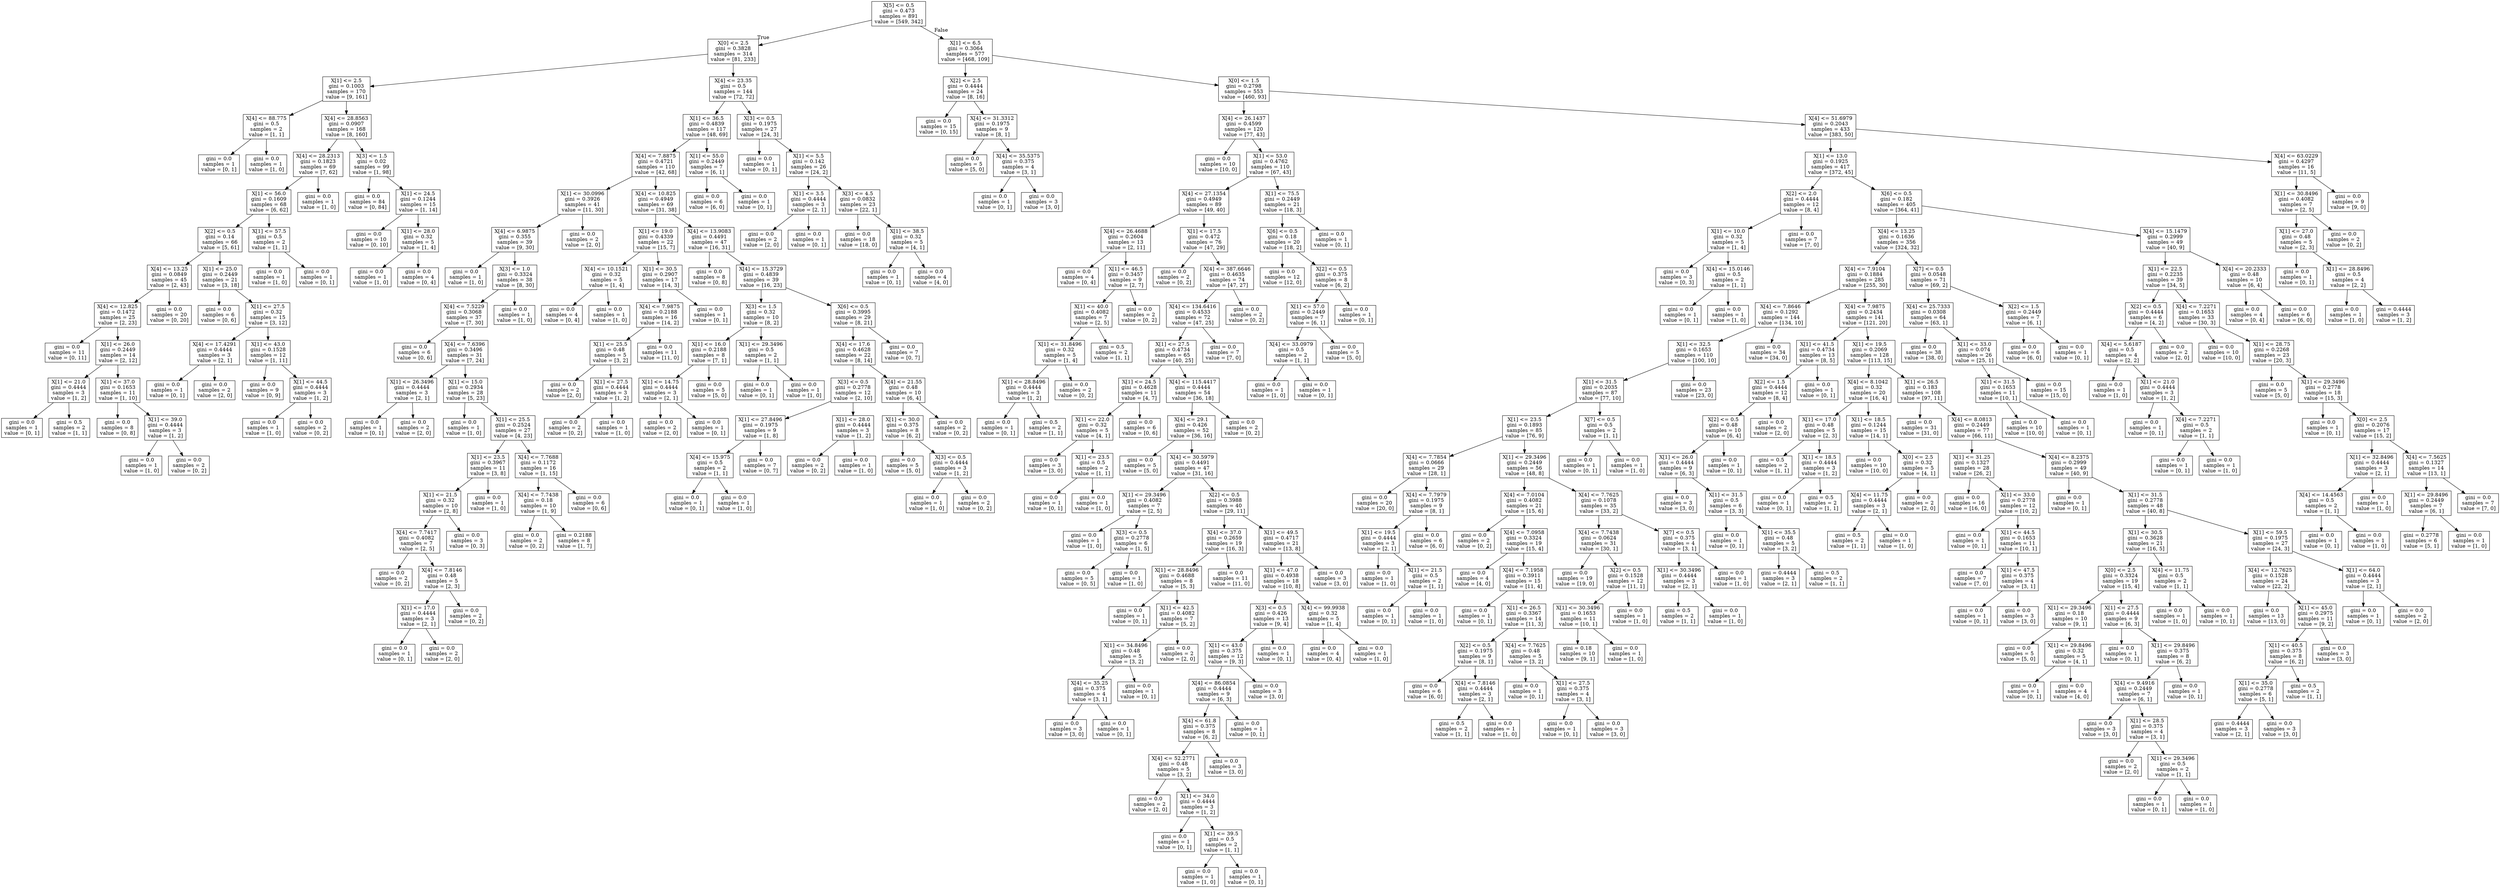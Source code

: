 digraph Tree {
node [shape=box] ;
0 [label="X[5] <= 0.5\ngini = 0.473\nsamples = 891\nvalue = [549, 342]"] ;
1 [label="X[0] <= 2.5\ngini = 0.3828\nsamples = 314\nvalue = [81, 233]"] ;
0 -> 1 [labeldistance=2.5, labelangle=45, headlabel="True"] ;
2 [label="X[1] <= 2.5\ngini = 0.1003\nsamples = 170\nvalue = [9, 161]"] ;
1 -> 2 ;
3 [label="X[4] <= 88.775\ngini = 0.5\nsamples = 2\nvalue = [1, 1]"] ;
2 -> 3 ;
4 [label="gini = 0.0\nsamples = 1\nvalue = [0, 1]"] ;
3 -> 4 ;
5 [label="gini = 0.0\nsamples = 1\nvalue = [1, 0]"] ;
3 -> 5 ;
6 [label="X[4] <= 28.8563\ngini = 0.0907\nsamples = 168\nvalue = [8, 160]"] ;
2 -> 6 ;
7 [label="X[4] <= 28.2313\ngini = 0.1823\nsamples = 69\nvalue = [7, 62]"] ;
6 -> 7 ;
8 [label="X[1] <= 56.0\ngini = 0.1609\nsamples = 68\nvalue = [6, 62]"] ;
7 -> 8 ;
9 [label="X[2] <= 0.5\ngini = 0.14\nsamples = 66\nvalue = [5, 61]"] ;
8 -> 9 ;
10 [label="X[4] <= 13.25\ngini = 0.0849\nsamples = 45\nvalue = [2, 43]"] ;
9 -> 10 ;
11 [label="X[4] <= 12.825\ngini = 0.1472\nsamples = 25\nvalue = [2, 23]"] ;
10 -> 11 ;
12 [label="gini = 0.0\nsamples = 11\nvalue = [0, 11]"] ;
11 -> 12 ;
13 [label="X[1] <= 26.0\ngini = 0.2449\nsamples = 14\nvalue = [2, 12]"] ;
11 -> 13 ;
14 [label="X[1] <= 21.0\ngini = 0.4444\nsamples = 3\nvalue = [1, 2]"] ;
13 -> 14 ;
15 [label="gini = 0.0\nsamples = 1\nvalue = [0, 1]"] ;
14 -> 15 ;
16 [label="gini = 0.5\nsamples = 2\nvalue = [1, 1]"] ;
14 -> 16 ;
17 [label="X[1] <= 37.0\ngini = 0.1653\nsamples = 11\nvalue = [1, 10]"] ;
13 -> 17 ;
18 [label="gini = 0.0\nsamples = 8\nvalue = [0, 8]"] ;
17 -> 18 ;
19 [label="X[1] <= 39.0\ngini = 0.4444\nsamples = 3\nvalue = [1, 2]"] ;
17 -> 19 ;
20 [label="gini = 0.0\nsamples = 1\nvalue = [1, 0]"] ;
19 -> 20 ;
21 [label="gini = 0.0\nsamples = 2\nvalue = [0, 2]"] ;
19 -> 21 ;
22 [label="gini = 0.0\nsamples = 20\nvalue = [0, 20]"] ;
10 -> 22 ;
23 [label="X[1] <= 25.0\ngini = 0.2449\nsamples = 21\nvalue = [3, 18]"] ;
9 -> 23 ;
24 [label="gini = 0.0\nsamples = 6\nvalue = [0, 6]"] ;
23 -> 24 ;
25 [label="X[1] <= 27.5\ngini = 0.32\nsamples = 15\nvalue = [3, 12]"] ;
23 -> 25 ;
26 [label="X[4] <= 17.4291\ngini = 0.4444\nsamples = 3\nvalue = [2, 1]"] ;
25 -> 26 ;
27 [label="gini = 0.0\nsamples = 1\nvalue = [0, 1]"] ;
26 -> 27 ;
28 [label="gini = 0.0\nsamples = 2\nvalue = [2, 0]"] ;
26 -> 28 ;
29 [label="X[1] <= 43.0\ngini = 0.1528\nsamples = 12\nvalue = [1, 11]"] ;
25 -> 29 ;
30 [label="gini = 0.0\nsamples = 9\nvalue = [0, 9]"] ;
29 -> 30 ;
31 [label="X[1] <= 44.5\ngini = 0.4444\nsamples = 3\nvalue = [1, 2]"] ;
29 -> 31 ;
32 [label="gini = 0.0\nsamples = 1\nvalue = [1, 0]"] ;
31 -> 32 ;
33 [label="gini = 0.0\nsamples = 2\nvalue = [0, 2]"] ;
31 -> 33 ;
34 [label="X[1] <= 57.5\ngini = 0.5\nsamples = 2\nvalue = [1, 1]"] ;
8 -> 34 ;
35 [label="gini = 0.0\nsamples = 1\nvalue = [1, 0]"] ;
34 -> 35 ;
36 [label="gini = 0.0\nsamples = 1\nvalue = [0, 1]"] ;
34 -> 36 ;
37 [label="gini = 0.0\nsamples = 1\nvalue = [1, 0]"] ;
7 -> 37 ;
38 [label="X[3] <= 1.5\ngini = 0.02\nsamples = 99\nvalue = [1, 98]"] ;
6 -> 38 ;
39 [label="gini = 0.0\nsamples = 84\nvalue = [0, 84]"] ;
38 -> 39 ;
40 [label="X[1] <= 24.5\ngini = 0.1244\nsamples = 15\nvalue = [1, 14]"] ;
38 -> 40 ;
41 [label="gini = 0.0\nsamples = 10\nvalue = [0, 10]"] ;
40 -> 41 ;
42 [label="X[1] <= 28.0\ngini = 0.32\nsamples = 5\nvalue = [1, 4]"] ;
40 -> 42 ;
43 [label="gini = 0.0\nsamples = 1\nvalue = [1, 0]"] ;
42 -> 43 ;
44 [label="gini = 0.0\nsamples = 4\nvalue = [0, 4]"] ;
42 -> 44 ;
45 [label="X[4] <= 23.35\ngini = 0.5\nsamples = 144\nvalue = [72, 72]"] ;
1 -> 45 ;
46 [label="X[1] <= 36.5\ngini = 0.4839\nsamples = 117\nvalue = [48, 69]"] ;
45 -> 46 ;
47 [label="X[4] <= 7.8875\ngini = 0.4721\nsamples = 110\nvalue = [42, 68]"] ;
46 -> 47 ;
48 [label="X[1] <= 30.0996\ngini = 0.3926\nsamples = 41\nvalue = [11, 30]"] ;
47 -> 48 ;
49 [label="X[4] <= 6.9875\ngini = 0.355\nsamples = 39\nvalue = [9, 30]"] ;
48 -> 49 ;
50 [label="gini = 0.0\nsamples = 1\nvalue = [1, 0]"] ;
49 -> 50 ;
51 [label="X[3] <= 1.0\ngini = 0.3324\nsamples = 38\nvalue = [8, 30]"] ;
49 -> 51 ;
52 [label="X[4] <= 7.5229\ngini = 0.3068\nsamples = 37\nvalue = [7, 30]"] ;
51 -> 52 ;
53 [label="gini = 0.0\nsamples = 6\nvalue = [0, 6]"] ;
52 -> 53 ;
54 [label="X[4] <= 7.6396\ngini = 0.3496\nsamples = 31\nvalue = [7, 24]"] ;
52 -> 54 ;
55 [label="X[1] <= 26.3496\ngini = 0.4444\nsamples = 3\nvalue = [2, 1]"] ;
54 -> 55 ;
56 [label="gini = 0.0\nsamples = 1\nvalue = [0, 1]"] ;
55 -> 56 ;
57 [label="gini = 0.0\nsamples = 2\nvalue = [2, 0]"] ;
55 -> 57 ;
58 [label="X[1] <= 15.0\ngini = 0.2934\nsamples = 28\nvalue = [5, 23]"] ;
54 -> 58 ;
59 [label="gini = 0.0\nsamples = 1\nvalue = [1, 0]"] ;
58 -> 59 ;
60 [label="X[1] <= 25.5\ngini = 0.2524\nsamples = 27\nvalue = [4, 23]"] ;
58 -> 60 ;
61 [label="X[1] <= 23.5\ngini = 0.3967\nsamples = 11\nvalue = [3, 8]"] ;
60 -> 61 ;
62 [label="X[1] <= 21.5\ngini = 0.32\nsamples = 10\nvalue = [2, 8]"] ;
61 -> 62 ;
63 [label="X[4] <= 7.7417\ngini = 0.4082\nsamples = 7\nvalue = [2, 5]"] ;
62 -> 63 ;
64 [label="gini = 0.0\nsamples = 2\nvalue = [0, 2]"] ;
63 -> 64 ;
65 [label="X[4] <= 7.8146\ngini = 0.48\nsamples = 5\nvalue = [2, 3]"] ;
63 -> 65 ;
66 [label="X[1] <= 17.0\ngini = 0.4444\nsamples = 3\nvalue = [2, 1]"] ;
65 -> 66 ;
67 [label="gini = 0.0\nsamples = 1\nvalue = [0, 1]"] ;
66 -> 67 ;
68 [label="gini = 0.0\nsamples = 2\nvalue = [2, 0]"] ;
66 -> 68 ;
69 [label="gini = 0.0\nsamples = 2\nvalue = [0, 2]"] ;
65 -> 69 ;
70 [label="gini = 0.0\nsamples = 3\nvalue = [0, 3]"] ;
62 -> 70 ;
71 [label="gini = 0.0\nsamples = 1\nvalue = [1, 0]"] ;
61 -> 71 ;
72 [label="X[4] <= 7.7688\ngini = 0.1172\nsamples = 16\nvalue = [1, 15]"] ;
60 -> 72 ;
73 [label="X[4] <= 7.7438\ngini = 0.18\nsamples = 10\nvalue = [1, 9]"] ;
72 -> 73 ;
74 [label="gini = 0.0\nsamples = 2\nvalue = [0, 2]"] ;
73 -> 74 ;
75 [label="gini = 0.2188\nsamples = 8\nvalue = [1, 7]"] ;
73 -> 75 ;
76 [label="gini = 0.0\nsamples = 6\nvalue = [0, 6]"] ;
72 -> 76 ;
77 [label="gini = 0.0\nsamples = 1\nvalue = [1, 0]"] ;
51 -> 77 ;
78 [label="gini = 0.0\nsamples = 2\nvalue = [2, 0]"] ;
48 -> 78 ;
79 [label="X[4] <= 10.825\ngini = 0.4949\nsamples = 69\nvalue = [31, 38]"] ;
47 -> 79 ;
80 [label="X[1] <= 19.0\ngini = 0.4339\nsamples = 22\nvalue = [15, 7]"] ;
79 -> 80 ;
81 [label="X[4] <= 10.1521\ngini = 0.32\nsamples = 5\nvalue = [1, 4]"] ;
80 -> 81 ;
82 [label="gini = 0.0\nsamples = 4\nvalue = [0, 4]"] ;
81 -> 82 ;
83 [label="gini = 0.0\nsamples = 1\nvalue = [1, 0]"] ;
81 -> 83 ;
84 [label="X[1] <= 30.5\ngini = 0.2907\nsamples = 17\nvalue = [14, 3]"] ;
80 -> 84 ;
85 [label="X[4] <= 7.9875\ngini = 0.2188\nsamples = 16\nvalue = [14, 2]"] ;
84 -> 85 ;
86 [label="X[1] <= 25.5\ngini = 0.48\nsamples = 5\nvalue = [3, 2]"] ;
85 -> 86 ;
87 [label="gini = 0.0\nsamples = 2\nvalue = [2, 0]"] ;
86 -> 87 ;
88 [label="X[1] <= 27.5\ngini = 0.4444\nsamples = 3\nvalue = [1, 2]"] ;
86 -> 88 ;
89 [label="gini = 0.0\nsamples = 2\nvalue = [0, 2]"] ;
88 -> 89 ;
90 [label="gini = 0.0\nsamples = 1\nvalue = [1, 0]"] ;
88 -> 90 ;
91 [label="gini = 0.0\nsamples = 11\nvalue = [11, 0]"] ;
85 -> 91 ;
92 [label="gini = 0.0\nsamples = 1\nvalue = [0, 1]"] ;
84 -> 92 ;
93 [label="X[4] <= 13.9083\ngini = 0.4491\nsamples = 47\nvalue = [16, 31]"] ;
79 -> 93 ;
94 [label="gini = 0.0\nsamples = 8\nvalue = [0, 8]"] ;
93 -> 94 ;
95 [label="X[4] <= 15.3729\ngini = 0.4839\nsamples = 39\nvalue = [16, 23]"] ;
93 -> 95 ;
96 [label="X[3] <= 1.5\ngini = 0.32\nsamples = 10\nvalue = [8, 2]"] ;
95 -> 96 ;
97 [label="X[1] <= 16.0\ngini = 0.2188\nsamples = 8\nvalue = [7, 1]"] ;
96 -> 97 ;
98 [label="X[1] <= 14.75\ngini = 0.4444\nsamples = 3\nvalue = [2, 1]"] ;
97 -> 98 ;
99 [label="gini = 0.0\nsamples = 2\nvalue = [2, 0]"] ;
98 -> 99 ;
100 [label="gini = 0.0\nsamples = 1\nvalue = [0, 1]"] ;
98 -> 100 ;
101 [label="gini = 0.0\nsamples = 5\nvalue = [5, 0]"] ;
97 -> 101 ;
102 [label="X[1] <= 29.3496\ngini = 0.5\nsamples = 2\nvalue = [1, 1]"] ;
96 -> 102 ;
103 [label="gini = 0.0\nsamples = 1\nvalue = [0, 1]"] ;
102 -> 103 ;
104 [label="gini = 0.0\nsamples = 1\nvalue = [1, 0]"] ;
102 -> 104 ;
105 [label="X[6] <= 0.5\ngini = 0.3995\nsamples = 29\nvalue = [8, 21]"] ;
95 -> 105 ;
106 [label="X[4] <= 17.6\ngini = 0.4628\nsamples = 22\nvalue = [8, 14]"] ;
105 -> 106 ;
107 [label="X[3] <= 0.5\ngini = 0.2778\nsamples = 12\nvalue = [2, 10]"] ;
106 -> 107 ;
108 [label="X[1] <= 27.8496\ngini = 0.1975\nsamples = 9\nvalue = [1, 8]"] ;
107 -> 108 ;
109 [label="X[4] <= 15.975\ngini = 0.5\nsamples = 2\nvalue = [1, 1]"] ;
108 -> 109 ;
110 [label="gini = 0.0\nsamples = 1\nvalue = [0, 1]"] ;
109 -> 110 ;
111 [label="gini = 0.0\nsamples = 1\nvalue = [1, 0]"] ;
109 -> 111 ;
112 [label="gini = 0.0\nsamples = 7\nvalue = [0, 7]"] ;
108 -> 112 ;
113 [label="X[1] <= 28.0\ngini = 0.4444\nsamples = 3\nvalue = [1, 2]"] ;
107 -> 113 ;
114 [label="gini = 0.0\nsamples = 2\nvalue = [0, 2]"] ;
113 -> 114 ;
115 [label="gini = 0.0\nsamples = 1\nvalue = [1, 0]"] ;
113 -> 115 ;
116 [label="X[4] <= 21.55\ngini = 0.48\nsamples = 10\nvalue = [6, 4]"] ;
106 -> 116 ;
117 [label="X[1] <= 30.0\ngini = 0.375\nsamples = 8\nvalue = [6, 2]"] ;
116 -> 117 ;
118 [label="gini = 0.0\nsamples = 5\nvalue = [5, 0]"] ;
117 -> 118 ;
119 [label="X[3] <= 0.5\ngini = 0.4444\nsamples = 3\nvalue = [1, 2]"] ;
117 -> 119 ;
120 [label="gini = 0.0\nsamples = 1\nvalue = [1, 0]"] ;
119 -> 120 ;
121 [label="gini = 0.0\nsamples = 2\nvalue = [0, 2]"] ;
119 -> 121 ;
122 [label="gini = 0.0\nsamples = 2\nvalue = [0, 2]"] ;
116 -> 122 ;
123 [label="gini = 0.0\nsamples = 7\nvalue = [0, 7]"] ;
105 -> 123 ;
124 [label="X[1] <= 55.0\ngini = 0.2449\nsamples = 7\nvalue = [6, 1]"] ;
46 -> 124 ;
125 [label="gini = 0.0\nsamples = 6\nvalue = [6, 0]"] ;
124 -> 125 ;
126 [label="gini = 0.0\nsamples = 1\nvalue = [0, 1]"] ;
124 -> 126 ;
127 [label="X[3] <= 0.5\ngini = 0.1975\nsamples = 27\nvalue = [24, 3]"] ;
45 -> 127 ;
128 [label="gini = 0.0\nsamples = 1\nvalue = [0, 1]"] ;
127 -> 128 ;
129 [label="X[1] <= 5.5\ngini = 0.142\nsamples = 26\nvalue = [24, 2]"] ;
127 -> 129 ;
130 [label="X[1] <= 3.5\ngini = 0.4444\nsamples = 3\nvalue = [2, 1]"] ;
129 -> 130 ;
131 [label="gini = 0.0\nsamples = 2\nvalue = [2, 0]"] ;
130 -> 131 ;
132 [label="gini = 0.0\nsamples = 1\nvalue = [0, 1]"] ;
130 -> 132 ;
133 [label="X[3] <= 4.5\ngini = 0.0832\nsamples = 23\nvalue = [22, 1]"] ;
129 -> 133 ;
134 [label="gini = 0.0\nsamples = 18\nvalue = [18, 0]"] ;
133 -> 134 ;
135 [label="X[1] <= 38.5\ngini = 0.32\nsamples = 5\nvalue = [4, 1]"] ;
133 -> 135 ;
136 [label="gini = 0.0\nsamples = 1\nvalue = [0, 1]"] ;
135 -> 136 ;
137 [label="gini = 0.0\nsamples = 4\nvalue = [4, 0]"] ;
135 -> 137 ;
138 [label="X[1] <= 6.5\ngini = 0.3064\nsamples = 577\nvalue = [468, 109]"] ;
0 -> 138 [labeldistance=2.5, labelangle=-45, headlabel="False"] ;
139 [label="X[2] <= 2.5\ngini = 0.4444\nsamples = 24\nvalue = [8, 16]"] ;
138 -> 139 ;
140 [label="gini = 0.0\nsamples = 15\nvalue = [0, 15]"] ;
139 -> 140 ;
141 [label="X[4] <= 31.3312\ngini = 0.1975\nsamples = 9\nvalue = [8, 1]"] ;
139 -> 141 ;
142 [label="gini = 0.0\nsamples = 5\nvalue = [5, 0]"] ;
141 -> 142 ;
143 [label="X[4] <= 35.5375\ngini = 0.375\nsamples = 4\nvalue = [3, 1]"] ;
141 -> 143 ;
144 [label="gini = 0.0\nsamples = 1\nvalue = [0, 1]"] ;
143 -> 144 ;
145 [label="gini = 0.0\nsamples = 3\nvalue = [3, 0]"] ;
143 -> 145 ;
146 [label="X[0] <= 1.5\ngini = 0.2798\nsamples = 553\nvalue = [460, 93]"] ;
138 -> 146 ;
147 [label="X[4] <= 26.1437\ngini = 0.4599\nsamples = 120\nvalue = [77, 43]"] ;
146 -> 147 ;
148 [label="gini = 0.0\nsamples = 10\nvalue = [10, 0]"] ;
147 -> 148 ;
149 [label="X[1] <= 53.0\ngini = 0.4762\nsamples = 110\nvalue = [67, 43]"] ;
147 -> 149 ;
150 [label="X[4] <= 27.1354\ngini = 0.4949\nsamples = 89\nvalue = [49, 40]"] ;
149 -> 150 ;
151 [label="X[4] <= 26.4688\ngini = 0.2604\nsamples = 13\nvalue = [2, 11]"] ;
150 -> 151 ;
152 [label="gini = 0.0\nsamples = 4\nvalue = [0, 4]"] ;
151 -> 152 ;
153 [label="X[1] <= 46.5\ngini = 0.3457\nsamples = 9\nvalue = [2, 7]"] ;
151 -> 153 ;
154 [label="X[1] <= 40.0\ngini = 0.4082\nsamples = 7\nvalue = [2, 5]"] ;
153 -> 154 ;
155 [label="X[1] <= 31.8496\ngini = 0.32\nsamples = 5\nvalue = [1, 4]"] ;
154 -> 155 ;
156 [label="X[1] <= 28.8496\ngini = 0.4444\nsamples = 3\nvalue = [1, 2]"] ;
155 -> 156 ;
157 [label="gini = 0.0\nsamples = 1\nvalue = [0, 1]"] ;
156 -> 157 ;
158 [label="gini = 0.5\nsamples = 2\nvalue = [1, 1]"] ;
156 -> 158 ;
159 [label="gini = 0.0\nsamples = 2\nvalue = [0, 2]"] ;
155 -> 159 ;
160 [label="gini = 0.5\nsamples = 2\nvalue = [1, 1]"] ;
154 -> 160 ;
161 [label="gini = 0.0\nsamples = 2\nvalue = [0, 2]"] ;
153 -> 161 ;
162 [label="X[1] <= 17.5\ngini = 0.472\nsamples = 76\nvalue = [47, 29]"] ;
150 -> 162 ;
163 [label="gini = 0.0\nsamples = 2\nvalue = [0, 2]"] ;
162 -> 163 ;
164 [label="X[4] <= 387.6646\ngini = 0.4635\nsamples = 74\nvalue = [47, 27]"] ;
162 -> 164 ;
165 [label="X[4] <= 134.6416\ngini = 0.4533\nsamples = 72\nvalue = [47, 25]"] ;
164 -> 165 ;
166 [label="X[1] <= 27.5\ngini = 0.4734\nsamples = 65\nvalue = [40, 25]"] ;
165 -> 166 ;
167 [label="X[1] <= 24.5\ngini = 0.4628\nsamples = 11\nvalue = [4, 7]"] ;
166 -> 167 ;
168 [label="X[1] <= 22.0\ngini = 0.32\nsamples = 5\nvalue = [4, 1]"] ;
167 -> 168 ;
169 [label="gini = 0.0\nsamples = 3\nvalue = [3, 0]"] ;
168 -> 169 ;
170 [label="X[1] <= 23.5\ngini = 0.5\nsamples = 2\nvalue = [1, 1]"] ;
168 -> 170 ;
171 [label="gini = 0.0\nsamples = 1\nvalue = [0, 1]"] ;
170 -> 171 ;
172 [label="gini = 0.0\nsamples = 1\nvalue = [1, 0]"] ;
170 -> 172 ;
173 [label="gini = 0.0\nsamples = 6\nvalue = [0, 6]"] ;
167 -> 173 ;
174 [label="X[4] <= 115.4417\ngini = 0.4444\nsamples = 54\nvalue = [36, 18]"] ;
166 -> 174 ;
175 [label="X[4] <= 29.1\ngini = 0.426\nsamples = 52\nvalue = [36, 16]"] ;
174 -> 175 ;
176 [label="gini = 0.0\nsamples = 5\nvalue = [5, 0]"] ;
175 -> 176 ;
177 [label="X[4] <= 30.5979\ngini = 0.4491\nsamples = 47\nvalue = [31, 16]"] ;
175 -> 177 ;
178 [label="X[1] <= 29.3496\ngini = 0.4082\nsamples = 7\nvalue = [2, 5]"] ;
177 -> 178 ;
179 [label="gini = 0.0\nsamples = 1\nvalue = [1, 0]"] ;
178 -> 179 ;
180 [label="X[3] <= 0.5\ngini = 0.2778\nsamples = 6\nvalue = [1, 5]"] ;
178 -> 180 ;
181 [label="gini = 0.0\nsamples = 5\nvalue = [0, 5]"] ;
180 -> 181 ;
182 [label="gini = 0.0\nsamples = 1\nvalue = [1, 0]"] ;
180 -> 182 ;
183 [label="X[2] <= 0.5\ngini = 0.3988\nsamples = 40\nvalue = [29, 11]"] ;
177 -> 183 ;
184 [label="X[4] <= 37.0\ngini = 0.2659\nsamples = 19\nvalue = [16, 3]"] ;
183 -> 184 ;
185 [label="X[1] <= 28.8496\ngini = 0.4688\nsamples = 8\nvalue = [5, 3]"] ;
184 -> 185 ;
186 [label="gini = 0.0\nsamples = 1\nvalue = [0, 1]"] ;
185 -> 186 ;
187 [label="X[1] <= 42.5\ngini = 0.4082\nsamples = 7\nvalue = [5, 2]"] ;
185 -> 187 ;
188 [label="X[1] <= 34.8496\ngini = 0.48\nsamples = 5\nvalue = [3, 2]"] ;
187 -> 188 ;
189 [label="X[4] <= 35.25\ngini = 0.375\nsamples = 4\nvalue = [3, 1]"] ;
188 -> 189 ;
190 [label="gini = 0.0\nsamples = 3\nvalue = [3, 0]"] ;
189 -> 190 ;
191 [label="gini = 0.0\nsamples = 1\nvalue = [0, 1]"] ;
189 -> 191 ;
192 [label="gini = 0.0\nsamples = 1\nvalue = [0, 1]"] ;
188 -> 192 ;
193 [label="gini = 0.0\nsamples = 2\nvalue = [2, 0]"] ;
187 -> 193 ;
194 [label="gini = 0.0\nsamples = 11\nvalue = [11, 0]"] ;
184 -> 194 ;
195 [label="X[1] <= 49.5\ngini = 0.4717\nsamples = 21\nvalue = [13, 8]"] ;
183 -> 195 ;
196 [label="X[1] <= 47.0\ngini = 0.4938\nsamples = 18\nvalue = [10, 8]"] ;
195 -> 196 ;
197 [label="X[3] <= 0.5\ngini = 0.426\nsamples = 13\nvalue = [9, 4]"] ;
196 -> 197 ;
198 [label="X[1] <= 43.0\ngini = 0.375\nsamples = 12\nvalue = [9, 3]"] ;
197 -> 198 ;
199 [label="X[4] <= 86.0854\ngini = 0.4444\nsamples = 9\nvalue = [6, 3]"] ;
198 -> 199 ;
200 [label="X[4] <= 61.8\ngini = 0.375\nsamples = 8\nvalue = [6, 2]"] ;
199 -> 200 ;
201 [label="X[4] <= 52.2771\ngini = 0.48\nsamples = 5\nvalue = [3, 2]"] ;
200 -> 201 ;
202 [label="gini = 0.0\nsamples = 2\nvalue = [2, 0]"] ;
201 -> 202 ;
203 [label="X[1] <= 34.0\ngini = 0.4444\nsamples = 3\nvalue = [1, 2]"] ;
201 -> 203 ;
204 [label="gini = 0.0\nsamples = 1\nvalue = [0, 1]"] ;
203 -> 204 ;
205 [label="X[1] <= 39.5\ngini = 0.5\nsamples = 2\nvalue = [1, 1]"] ;
203 -> 205 ;
206 [label="gini = 0.0\nsamples = 1\nvalue = [1, 0]"] ;
205 -> 206 ;
207 [label="gini = 0.0\nsamples = 1\nvalue = [0, 1]"] ;
205 -> 207 ;
208 [label="gini = 0.0\nsamples = 3\nvalue = [3, 0]"] ;
200 -> 208 ;
209 [label="gini = 0.0\nsamples = 1\nvalue = [0, 1]"] ;
199 -> 209 ;
210 [label="gini = 0.0\nsamples = 3\nvalue = [3, 0]"] ;
198 -> 210 ;
211 [label="gini = 0.0\nsamples = 1\nvalue = [0, 1]"] ;
197 -> 211 ;
212 [label="X[4] <= 99.9938\ngini = 0.32\nsamples = 5\nvalue = [1, 4]"] ;
196 -> 212 ;
213 [label="gini = 0.0\nsamples = 4\nvalue = [0, 4]"] ;
212 -> 213 ;
214 [label="gini = 0.0\nsamples = 1\nvalue = [1, 0]"] ;
212 -> 214 ;
215 [label="gini = 0.0\nsamples = 3\nvalue = [3, 0]"] ;
195 -> 215 ;
216 [label="gini = 0.0\nsamples = 2\nvalue = [0, 2]"] ;
174 -> 216 ;
217 [label="gini = 0.0\nsamples = 7\nvalue = [7, 0]"] ;
165 -> 217 ;
218 [label="gini = 0.0\nsamples = 2\nvalue = [0, 2]"] ;
164 -> 218 ;
219 [label="X[1] <= 75.5\ngini = 0.2449\nsamples = 21\nvalue = [18, 3]"] ;
149 -> 219 ;
220 [label="X[6] <= 0.5\ngini = 0.18\nsamples = 20\nvalue = [18, 2]"] ;
219 -> 220 ;
221 [label="gini = 0.0\nsamples = 12\nvalue = [12, 0]"] ;
220 -> 221 ;
222 [label="X[2] <= 0.5\ngini = 0.375\nsamples = 8\nvalue = [6, 2]"] ;
220 -> 222 ;
223 [label="X[1] <= 57.0\ngini = 0.2449\nsamples = 7\nvalue = [6, 1]"] ;
222 -> 223 ;
224 [label="X[4] <= 33.0979\ngini = 0.5\nsamples = 2\nvalue = [1, 1]"] ;
223 -> 224 ;
225 [label="gini = 0.0\nsamples = 1\nvalue = [1, 0]"] ;
224 -> 225 ;
226 [label="gini = 0.0\nsamples = 1\nvalue = [0, 1]"] ;
224 -> 226 ;
227 [label="gini = 0.0\nsamples = 5\nvalue = [5, 0]"] ;
223 -> 227 ;
228 [label="gini = 0.0\nsamples = 1\nvalue = [0, 1]"] ;
222 -> 228 ;
229 [label="gini = 0.0\nsamples = 1\nvalue = [0, 1]"] ;
219 -> 229 ;
230 [label="X[4] <= 51.6979\ngini = 0.2043\nsamples = 433\nvalue = [383, 50]"] ;
146 -> 230 ;
231 [label="X[1] <= 13.0\ngini = 0.1925\nsamples = 417\nvalue = [372, 45]"] ;
230 -> 231 ;
232 [label="X[2] <= 2.0\ngini = 0.4444\nsamples = 12\nvalue = [8, 4]"] ;
231 -> 232 ;
233 [label="X[1] <= 10.0\ngini = 0.32\nsamples = 5\nvalue = [1, 4]"] ;
232 -> 233 ;
234 [label="gini = 0.0\nsamples = 3\nvalue = [0, 3]"] ;
233 -> 234 ;
235 [label="X[4] <= 15.0146\ngini = 0.5\nsamples = 2\nvalue = [1, 1]"] ;
233 -> 235 ;
236 [label="gini = 0.0\nsamples = 1\nvalue = [0, 1]"] ;
235 -> 236 ;
237 [label="gini = 0.0\nsamples = 1\nvalue = [1, 0]"] ;
235 -> 237 ;
238 [label="gini = 0.0\nsamples = 7\nvalue = [7, 0]"] ;
232 -> 238 ;
239 [label="X[6] <= 0.5\ngini = 0.182\nsamples = 405\nvalue = [364, 41]"] ;
231 -> 239 ;
240 [label="X[4] <= 13.25\ngini = 0.1636\nsamples = 356\nvalue = [324, 32]"] ;
239 -> 240 ;
241 [label="X[4] <= 7.9104\ngini = 0.1884\nsamples = 285\nvalue = [255, 30]"] ;
240 -> 241 ;
242 [label="X[4] <= 7.8646\ngini = 0.1292\nsamples = 144\nvalue = [134, 10]"] ;
241 -> 242 ;
243 [label="X[1] <= 32.5\ngini = 0.1653\nsamples = 110\nvalue = [100, 10]"] ;
242 -> 243 ;
244 [label="X[1] <= 31.5\ngini = 0.2035\nsamples = 87\nvalue = [77, 10]"] ;
243 -> 244 ;
245 [label="X[1] <= 23.5\ngini = 0.1893\nsamples = 85\nvalue = [76, 9]"] ;
244 -> 245 ;
246 [label="X[4] <= 7.7854\ngini = 0.0666\nsamples = 29\nvalue = [28, 1]"] ;
245 -> 246 ;
247 [label="gini = 0.0\nsamples = 20\nvalue = [20, 0]"] ;
246 -> 247 ;
248 [label="X[4] <= 7.7979\ngini = 0.1975\nsamples = 9\nvalue = [8, 1]"] ;
246 -> 248 ;
249 [label="X[1] <= 19.5\ngini = 0.4444\nsamples = 3\nvalue = [2, 1]"] ;
248 -> 249 ;
250 [label="gini = 0.0\nsamples = 1\nvalue = [1, 0]"] ;
249 -> 250 ;
251 [label="X[1] <= 21.5\ngini = 0.5\nsamples = 2\nvalue = [1, 1]"] ;
249 -> 251 ;
252 [label="gini = 0.0\nsamples = 1\nvalue = [0, 1]"] ;
251 -> 252 ;
253 [label="gini = 0.0\nsamples = 1\nvalue = [1, 0]"] ;
251 -> 253 ;
254 [label="gini = 0.0\nsamples = 6\nvalue = [6, 0]"] ;
248 -> 254 ;
255 [label="X[1] <= 29.3496\ngini = 0.2449\nsamples = 56\nvalue = [48, 8]"] ;
245 -> 255 ;
256 [label="X[4] <= 7.0104\ngini = 0.4082\nsamples = 21\nvalue = [15, 6]"] ;
255 -> 256 ;
257 [label="gini = 0.0\nsamples = 2\nvalue = [0, 2]"] ;
256 -> 257 ;
258 [label="X[4] <= 7.0958\ngini = 0.3324\nsamples = 19\nvalue = [15, 4]"] ;
256 -> 258 ;
259 [label="gini = 0.0\nsamples = 4\nvalue = [4, 0]"] ;
258 -> 259 ;
260 [label="X[4] <= 7.1958\ngini = 0.3911\nsamples = 15\nvalue = [11, 4]"] ;
258 -> 260 ;
261 [label="gini = 0.0\nsamples = 1\nvalue = [0, 1]"] ;
260 -> 261 ;
262 [label="X[1] <= 26.5\ngini = 0.3367\nsamples = 14\nvalue = [11, 3]"] ;
260 -> 262 ;
263 [label="X[2] <= 0.5\ngini = 0.1975\nsamples = 9\nvalue = [8, 1]"] ;
262 -> 263 ;
264 [label="gini = 0.0\nsamples = 6\nvalue = [6, 0]"] ;
263 -> 264 ;
265 [label="X[4] <= 7.8146\ngini = 0.4444\nsamples = 3\nvalue = [2, 1]"] ;
263 -> 265 ;
266 [label="gini = 0.5\nsamples = 2\nvalue = [1, 1]"] ;
265 -> 266 ;
267 [label="gini = 0.0\nsamples = 1\nvalue = [1, 0]"] ;
265 -> 267 ;
268 [label="X[4] <= 7.7625\ngini = 0.48\nsamples = 5\nvalue = [3, 2]"] ;
262 -> 268 ;
269 [label="gini = 0.0\nsamples = 1\nvalue = [0, 1]"] ;
268 -> 269 ;
270 [label="X[1] <= 27.5\ngini = 0.375\nsamples = 4\nvalue = [3, 1]"] ;
268 -> 270 ;
271 [label="gini = 0.0\nsamples = 1\nvalue = [0, 1]"] ;
270 -> 271 ;
272 [label="gini = 0.0\nsamples = 3\nvalue = [3, 0]"] ;
270 -> 272 ;
273 [label="X[4] <= 7.7625\ngini = 0.1078\nsamples = 35\nvalue = [33, 2]"] ;
255 -> 273 ;
274 [label="X[4] <= 7.7438\ngini = 0.0624\nsamples = 31\nvalue = [30, 1]"] ;
273 -> 274 ;
275 [label="gini = 0.0\nsamples = 19\nvalue = [19, 0]"] ;
274 -> 275 ;
276 [label="X[2] <= 0.5\ngini = 0.1528\nsamples = 12\nvalue = [11, 1]"] ;
274 -> 276 ;
277 [label="X[1] <= 30.3496\ngini = 0.1653\nsamples = 11\nvalue = [10, 1]"] ;
276 -> 277 ;
278 [label="gini = 0.18\nsamples = 10\nvalue = [9, 1]"] ;
277 -> 278 ;
279 [label="gini = 0.0\nsamples = 1\nvalue = [1, 0]"] ;
277 -> 279 ;
280 [label="gini = 0.0\nsamples = 1\nvalue = [1, 0]"] ;
276 -> 280 ;
281 [label="X[7] <= 0.5\ngini = 0.375\nsamples = 4\nvalue = [3, 1]"] ;
273 -> 281 ;
282 [label="X[1] <= 30.3496\ngini = 0.4444\nsamples = 3\nvalue = [2, 1]"] ;
281 -> 282 ;
283 [label="gini = 0.5\nsamples = 2\nvalue = [1, 1]"] ;
282 -> 283 ;
284 [label="gini = 0.0\nsamples = 1\nvalue = [1, 0]"] ;
282 -> 284 ;
285 [label="gini = 0.0\nsamples = 1\nvalue = [1, 0]"] ;
281 -> 285 ;
286 [label="X[7] <= 0.5\ngini = 0.5\nsamples = 2\nvalue = [1, 1]"] ;
244 -> 286 ;
287 [label="gini = 0.0\nsamples = 1\nvalue = [0, 1]"] ;
286 -> 287 ;
288 [label="gini = 0.0\nsamples = 1\nvalue = [1, 0]"] ;
286 -> 288 ;
289 [label="gini = 0.0\nsamples = 23\nvalue = [23, 0]"] ;
243 -> 289 ;
290 [label="gini = 0.0\nsamples = 34\nvalue = [34, 0]"] ;
242 -> 290 ;
291 [label="X[4] <= 7.9875\ngini = 0.2434\nsamples = 141\nvalue = [121, 20]"] ;
241 -> 291 ;
292 [label="X[1] <= 41.5\ngini = 0.4734\nsamples = 13\nvalue = [8, 5]"] ;
291 -> 292 ;
293 [label="X[2] <= 1.5\ngini = 0.4444\nsamples = 12\nvalue = [8, 4]"] ;
292 -> 293 ;
294 [label="X[2] <= 0.5\ngini = 0.48\nsamples = 10\nvalue = [6, 4]"] ;
293 -> 294 ;
295 [label="X[1] <= 26.0\ngini = 0.4444\nsamples = 9\nvalue = [6, 3]"] ;
294 -> 295 ;
296 [label="gini = 0.0\nsamples = 3\nvalue = [3, 0]"] ;
295 -> 296 ;
297 [label="X[1] <= 31.5\ngini = 0.5\nsamples = 6\nvalue = [3, 3]"] ;
295 -> 297 ;
298 [label="gini = 0.0\nsamples = 1\nvalue = [0, 1]"] ;
297 -> 298 ;
299 [label="X[1] <= 35.5\ngini = 0.48\nsamples = 5\nvalue = [3, 2]"] ;
297 -> 299 ;
300 [label="gini = 0.4444\nsamples = 3\nvalue = [2, 1]"] ;
299 -> 300 ;
301 [label="gini = 0.5\nsamples = 2\nvalue = [1, 1]"] ;
299 -> 301 ;
302 [label="gini = 0.0\nsamples = 1\nvalue = [0, 1]"] ;
294 -> 302 ;
303 [label="gini = 0.0\nsamples = 2\nvalue = [2, 0]"] ;
293 -> 303 ;
304 [label="gini = 0.0\nsamples = 1\nvalue = [0, 1]"] ;
292 -> 304 ;
305 [label="X[1] <= 19.5\ngini = 0.2069\nsamples = 128\nvalue = [113, 15]"] ;
291 -> 305 ;
306 [label="X[4] <= 8.1042\ngini = 0.32\nsamples = 20\nvalue = [16, 4]"] ;
305 -> 306 ;
307 [label="X[1] <= 17.0\ngini = 0.48\nsamples = 5\nvalue = [2, 3]"] ;
306 -> 307 ;
308 [label="gini = 0.5\nsamples = 2\nvalue = [1, 1]"] ;
307 -> 308 ;
309 [label="X[1] <= 18.5\ngini = 0.4444\nsamples = 3\nvalue = [1, 2]"] ;
307 -> 309 ;
310 [label="gini = 0.0\nsamples = 1\nvalue = [0, 1]"] ;
309 -> 310 ;
311 [label="gini = 0.5\nsamples = 2\nvalue = [1, 1]"] ;
309 -> 311 ;
312 [label="X[1] <= 18.5\ngini = 0.1244\nsamples = 15\nvalue = [14, 1]"] ;
306 -> 312 ;
313 [label="gini = 0.0\nsamples = 10\nvalue = [10, 0]"] ;
312 -> 313 ;
314 [label="X[0] <= 2.5\ngini = 0.32\nsamples = 5\nvalue = [4, 1]"] ;
312 -> 314 ;
315 [label="X[4] <= 11.75\ngini = 0.4444\nsamples = 3\nvalue = [2, 1]"] ;
314 -> 315 ;
316 [label="gini = 0.5\nsamples = 2\nvalue = [1, 1]"] ;
315 -> 316 ;
317 [label="gini = 0.0\nsamples = 1\nvalue = [1, 0]"] ;
315 -> 317 ;
318 [label="gini = 0.0\nsamples = 2\nvalue = [2, 0]"] ;
314 -> 318 ;
319 [label="X[1] <= 26.5\ngini = 0.183\nsamples = 108\nvalue = [97, 11]"] ;
305 -> 319 ;
320 [label="gini = 0.0\nsamples = 31\nvalue = [31, 0]"] ;
319 -> 320 ;
321 [label="X[4] <= 8.0813\ngini = 0.2449\nsamples = 77\nvalue = [66, 11]"] ;
319 -> 321 ;
322 [label="X[1] <= 31.25\ngini = 0.1327\nsamples = 28\nvalue = [26, 2]"] ;
321 -> 322 ;
323 [label="gini = 0.0\nsamples = 16\nvalue = [16, 0]"] ;
322 -> 323 ;
324 [label="X[1] <= 33.0\ngini = 0.2778\nsamples = 12\nvalue = [10, 2]"] ;
322 -> 324 ;
325 [label="gini = 0.0\nsamples = 1\nvalue = [0, 1]"] ;
324 -> 325 ;
326 [label="X[1] <= 44.5\ngini = 0.1653\nsamples = 11\nvalue = [10, 1]"] ;
324 -> 326 ;
327 [label="gini = 0.0\nsamples = 7\nvalue = [7, 0]"] ;
326 -> 327 ;
328 [label="X[1] <= 47.5\ngini = 0.375\nsamples = 4\nvalue = [3, 1]"] ;
326 -> 328 ;
329 [label="gini = 0.0\nsamples = 1\nvalue = [0, 1]"] ;
328 -> 329 ;
330 [label="gini = 0.0\nsamples = 3\nvalue = [3, 0]"] ;
328 -> 330 ;
331 [label="X[4] <= 8.2375\ngini = 0.2999\nsamples = 49\nvalue = [40, 9]"] ;
321 -> 331 ;
332 [label="gini = 0.0\nsamples = 1\nvalue = [0, 1]"] ;
331 -> 332 ;
333 [label="X[1] <= 31.5\ngini = 0.2778\nsamples = 48\nvalue = [40, 8]"] ;
331 -> 333 ;
334 [label="X[1] <= 30.5\ngini = 0.3628\nsamples = 21\nvalue = [16, 5]"] ;
333 -> 334 ;
335 [label="X[0] <= 2.5\ngini = 0.3324\nsamples = 19\nvalue = [15, 4]"] ;
334 -> 335 ;
336 [label="X[1] <= 29.3496\ngini = 0.18\nsamples = 10\nvalue = [9, 1]"] ;
335 -> 336 ;
337 [label="gini = 0.0\nsamples = 5\nvalue = [5, 0]"] ;
336 -> 337 ;
338 [label="X[1] <= 29.8496\ngini = 0.32\nsamples = 5\nvalue = [4, 1]"] ;
336 -> 338 ;
339 [label="gini = 0.0\nsamples = 1\nvalue = [0, 1]"] ;
338 -> 339 ;
340 [label="gini = 0.0\nsamples = 4\nvalue = [4, 0]"] ;
338 -> 340 ;
341 [label="X[1] <= 27.5\ngini = 0.4444\nsamples = 9\nvalue = [6, 3]"] ;
335 -> 341 ;
342 [label="gini = 0.0\nsamples = 1\nvalue = [0, 1]"] ;
341 -> 342 ;
343 [label="X[1] <= 29.8496\ngini = 0.375\nsamples = 8\nvalue = [6, 2]"] ;
341 -> 343 ;
344 [label="X[4] <= 9.4916\ngini = 0.2449\nsamples = 7\nvalue = [6, 1]"] ;
343 -> 344 ;
345 [label="gini = 0.0\nsamples = 3\nvalue = [3, 0]"] ;
344 -> 345 ;
346 [label="X[1] <= 28.5\ngini = 0.375\nsamples = 4\nvalue = [3, 1]"] ;
344 -> 346 ;
347 [label="gini = 0.0\nsamples = 2\nvalue = [2, 0]"] ;
346 -> 347 ;
348 [label="X[1] <= 29.3496\ngini = 0.5\nsamples = 2\nvalue = [1, 1]"] ;
346 -> 348 ;
349 [label="gini = 0.0\nsamples = 1\nvalue = [0, 1]"] ;
348 -> 349 ;
350 [label="gini = 0.0\nsamples = 1\nvalue = [1, 0]"] ;
348 -> 350 ;
351 [label="gini = 0.0\nsamples = 1\nvalue = [0, 1]"] ;
343 -> 351 ;
352 [label="X[4] <= 11.75\ngini = 0.5\nsamples = 2\nvalue = [1, 1]"] ;
334 -> 352 ;
353 [label="gini = 0.0\nsamples = 1\nvalue = [1, 0]"] ;
352 -> 353 ;
354 [label="gini = 0.0\nsamples = 1\nvalue = [0, 1]"] ;
352 -> 354 ;
355 [label="X[1] <= 59.5\ngini = 0.1975\nsamples = 27\nvalue = [24, 3]"] ;
333 -> 355 ;
356 [label="X[4] <= 12.7625\ngini = 0.1528\nsamples = 24\nvalue = [22, 2]"] ;
355 -> 356 ;
357 [label="gini = 0.0\nsamples = 13\nvalue = [13, 0]"] ;
356 -> 357 ;
358 [label="X[1] <= 45.0\ngini = 0.2975\nsamples = 11\nvalue = [9, 2]"] ;
356 -> 358 ;
359 [label="X[1] <= 40.5\ngini = 0.375\nsamples = 8\nvalue = [6, 2]"] ;
358 -> 359 ;
360 [label="X[1] <= 35.0\ngini = 0.2778\nsamples = 6\nvalue = [5, 1]"] ;
359 -> 360 ;
361 [label="gini = 0.4444\nsamples = 3\nvalue = [2, 1]"] ;
360 -> 361 ;
362 [label="gini = 0.0\nsamples = 3\nvalue = [3, 0]"] ;
360 -> 362 ;
363 [label="gini = 0.5\nsamples = 2\nvalue = [1, 1]"] ;
359 -> 363 ;
364 [label="gini = 0.0\nsamples = 3\nvalue = [3, 0]"] ;
358 -> 364 ;
365 [label="X[1] <= 64.0\ngini = 0.4444\nsamples = 3\nvalue = [2, 1]"] ;
355 -> 365 ;
366 [label="gini = 0.0\nsamples = 1\nvalue = [0, 1]"] ;
365 -> 366 ;
367 [label="gini = 0.0\nsamples = 2\nvalue = [2, 0]"] ;
365 -> 367 ;
368 [label="X[7] <= 0.5\ngini = 0.0548\nsamples = 71\nvalue = [69, 2]"] ;
240 -> 368 ;
369 [label="X[4] <= 25.7333\ngini = 0.0308\nsamples = 64\nvalue = [63, 1]"] ;
368 -> 369 ;
370 [label="gini = 0.0\nsamples = 38\nvalue = [38, 0]"] ;
369 -> 370 ;
371 [label="X[1] <= 33.0\ngini = 0.074\nsamples = 26\nvalue = [25, 1]"] ;
369 -> 371 ;
372 [label="X[1] <= 31.5\ngini = 0.1653\nsamples = 11\nvalue = [10, 1]"] ;
371 -> 372 ;
373 [label="gini = 0.0\nsamples = 10\nvalue = [10, 0]"] ;
372 -> 373 ;
374 [label="gini = 0.0\nsamples = 1\nvalue = [0, 1]"] ;
372 -> 374 ;
375 [label="gini = 0.0\nsamples = 15\nvalue = [15, 0]"] ;
371 -> 375 ;
376 [label="X[2] <= 1.5\ngini = 0.2449\nsamples = 7\nvalue = [6, 1]"] ;
368 -> 376 ;
377 [label="gini = 0.0\nsamples = 6\nvalue = [6, 0]"] ;
376 -> 377 ;
378 [label="gini = 0.0\nsamples = 1\nvalue = [0, 1]"] ;
376 -> 378 ;
379 [label="X[4] <= 15.1479\ngini = 0.2999\nsamples = 49\nvalue = [40, 9]"] ;
239 -> 379 ;
380 [label="X[1] <= 22.5\ngini = 0.2235\nsamples = 39\nvalue = [34, 5]"] ;
379 -> 380 ;
381 [label="X[2] <= 0.5\ngini = 0.4444\nsamples = 6\nvalue = [4, 2]"] ;
380 -> 381 ;
382 [label="X[4] <= 5.6187\ngini = 0.5\nsamples = 4\nvalue = [2, 2]"] ;
381 -> 382 ;
383 [label="gini = 0.0\nsamples = 1\nvalue = [1, 0]"] ;
382 -> 383 ;
384 [label="X[1] <= 21.0\ngini = 0.4444\nsamples = 3\nvalue = [1, 2]"] ;
382 -> 384 ;
385 [label="gini = 0.0\nsamples = 1\nvalue = [0, 1]"] ;
384 -> 385 ;
386 [label="X[4] <= 7.2271\ngini = 0.5\nsamples = 2\nvalue = [1, 1]"] ;
384 -> 386 ;
387 [label="gini = 0.0\nsamples = 1\nvalue = [0, 1]"] ;
386 -> 387 ;
388 [label="gini = 0.0\nsamples = 1\nvalue = [1, 0]"] ;
386 -> 388 ;
389 [label="gini = 0.0\nsamples = 2\nvalue = [2, 0]"] ;
381 -> 389 ;
390 [label="X[4] <= 7.2271\ngini = 0.1653\nsamples = 33\nvalue = [30, 3]"] ;
380 -> 390 ;
391 [label="gini = 0.0\nsamples = 10\nvalue = [10, 0]"] ;
390 -> 391 ;
392 [label="X[1] <= 28.75\ngini = 0.2268\nsamples = 23\nvalue = [20, 3]"] ;
390 -> 392 ;
393 [label="gini = 0.0\nsamples = 5\nvalue = [5, 0]"] ;
392 -> 393 ;
394 [label="X[1] <= 29.3496\ngini = 0.2778\nsamples = 18\nvalue = [15, 3]"] ;
392 -> 394 ;
395 [label="gini = 0.0\nsamples = 1\nvalue = [0, 1]"] ;
394 -> 395 ;
396 [label="X[0] <= 2.5\ngini = 0.2076\nsamples = 17\nvalue = [15, 2]"] ;
394 -> 396 ;
397 [label="X[1] <= 32.8496\ngini = 0.4444\nsamples = 3\nvalue = [2, 1]"] ;
396 -> 397 ;
398 [label="X[4] <= 14.4563\ngini = 0.5\nsamples = 2\nvalue = [1, 1]"] ;
397 -> 398 ;
399 [label="gini = 0.0\nsamples = 1\nvalue = [0, 1]"] ;
398 -> 399 ;
400 [label="gini = 0.0\nsamples = 1\nvalue = [1, 0]"] ;
398 -> 400 ;
401 [label="gini = 0.0\nsamples = 1\nvalue = [1, 0]"] ;
397 -> 401 ;
402 [label="X[4] <= 7.5625\ngini = 0.1327\nsamples = 14\nvalue = [13, 1]"] ;
396 -> 402 ;
403 [label="X[1] <= 29.8496\ngini = 0.2449\nsamples = 7\nvalue = [6, 1]"] ;
402 -> 403 ;
404 [label="gini = 0.2778\nsamples = 6\nvalue = [5, 1]"] ;
403 -> 404 ;
405 [label="gini = 0.0\nsamples = 1\nvalue = [1, 0]"] ;
403 -> 405 ;
406 [label="gini = 0.0\nsamples = 7\nvalue = [7, 0]"] ;
402 -> 406 ;
407 [label="X[4] <= 20.2333\ngini = 0.48\nsamples = 10\nvalue = [6, 4]"] ;
379 -> 407 ;
408 [label="gini = 0.0\nsamples = 4\nvalue = [0, 4]"] ;
407 -> 408 ;
409 [label="gini = 0.0\nsamples = 6\nvalue = [6, 0]"] ;
407 -> 409 ;
410 [label="X[4] <= 63.0229\ngini = 0.4297\nsamples = 16\nvalue = [11, 5]"] ;
230 -> 410 ;
411 [label="X[1] <= 30.8496\ngini = 0.4082\nsamples = 7\nvalue = [2, 5]"] ;
410 -> 411 ;
412 [label="X[1] <= 27.0\ngini = 0.48\nsamples = 5\nvalue = [2, 3]"] ;
411 -> 412 ;
413 [label="gini = 0.0\nsamples = 1\nvalue = [0, 1]"] ;
412 -> 413 ;
414 [label="X[1] <= 28.8496\ngini = 0.5\nsamples = 4\nvalue = [2, 2]"] ;
412 -> 414 ;
415 [label="gini = 0.0\nsamples = 1\nvalue = [1, 0]"] ;
414 -> 415 ;
416 [label="gini = 0.4444\nsamples = 3\nvalue = [1, 2]"] ;
414 -> 416 ;
417 [label="gini = 0.0\nsamples = 2\nvalue = [0, 2]"] ;
411 -> 417 ;
418 [label="gini = 0.0\nsamples = 9\nvalue = [9, 0]"] ;
410 -> 418 ;
}